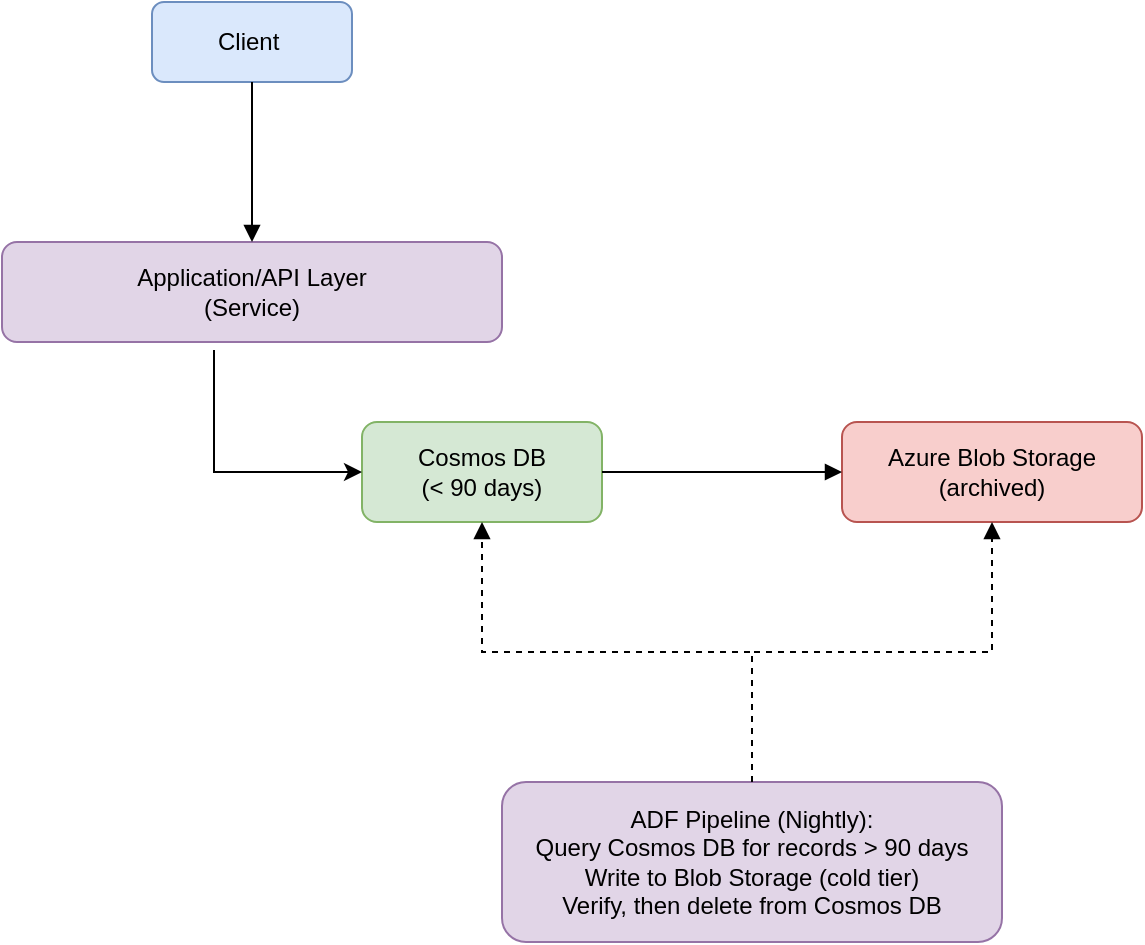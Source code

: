 <mxfile version="28.0.4">
  <diagram name="Azure Billing Architecture" id="pSsBcbX-CROOirbiUkXo">
    <mxGraphModel dx="864" dy="474" grid="1" gridSize="10" guides="1" tooltips="1" connect="1" arrows="1" fold="1" page="1" pageScale="1" pageWidth="850" pageHeight="1100" math="0" shadow="0">
      <root>
        <mxCell id="0" />
        <mxCell id="1" parent="0" />
        <mxCell id="ikuJZRPBQpnWAtw_iCJe-1" value="Client&amp;nbsp;" style="rounded=1;whiteSpace=wrap;html=1;fillColor=#dae8fc;strokeColor=#6c8ebf;" vertex="1" parent="1">
          <mxGeometry x="135" y="20" width="100" height="40" as="geometry" />
        </mxCell>
        <mxCell id="ikuJZRPBQpnWAtw_iCJe-2" value="Application/API Layer&lt;br&gt;(Service)" style="rounded=1;whiteSpace=wrap;html=1;fillColor=#e1d5e7;strokeColor=#9673a6;" vertex="1" parent="1">
          <mxGeometry x="60" y="140" width="250" height="50" as="geometry" />
        </mxCell>
        <mxCell id="ikuJZRPBQpnWAtw_iCJe-4" value="Cosmos DB&#xa;(&lt; 90 days)" style="rounded=1;whiteSpace=wrap;html=1;fillColor=#d5e8d4;strokeColor=#82b366;" vertex="1" parent="1">
          <mxGeometry x="240" y="230" width="120" height="50" as="geometry" />
        </mxCell>
        <mxCell id="ikuJZRPBQpnWAtw_iCJe-5" value="Azure Blob Storage&#xa;(archived)" style="rounded=1;whiteSpace=wrap;html=1;fillColor=#f8cecc;strokeColor=#b85450;" vertex="1" parent="1">
          <mxGeometry x="480" y="230" width="150" height="50" as="geometry" />
        </mxCell>
        <mxCell id="ikuJZRPBQpnWAtw_iCJe-7" value="ADF Pipeline (Nightly):&lt;br&gt;Query Cosmos DB for records &amp;gt; 90 days&lt;br&gt;Write to Blob Storage (cold tier)&lt;br&gt;Verify, then delete from Cosmos DB" style="rounded=1;whiteSpace=wrap;html=1;fillColor=#e1d5e7;strokeColor=#9673a6;" vertex="1" parent="1">
          <mxGeometry x="310" y="410" width="250" height="80" as="geometry" />
        </mxCell>
        <mxCell id="ikuJZRPBQpnWAtw_iCJe-8" style="edgeStyle=orthogonalEdgeStyle;rounded=0;orthogonalLoop=1;jettySize=auto;html=1;endArrow=block;endFill=1;" edge="1" parent="1" source="ikuJZRPBQpnWAtw_iCJe-1" target="ikuJZRPBQpnWAtw_iCJe-2">
          <mxGeometry relative="1" as="geometry" />
        </mxCell>
        <mxCell id="ikuJZRPBQpnWAtw_iCJe-12" style="edgeStyle=orthogonalEdgeStyle;rounded=0;orthogonalLoop=1;jettySize=auto;html=1;endArrow=block;endFill=1;" edge="1" parent="1" source="ikuJZRPBQpnWAtw_iCJe-4" target="ikuJZRPBQpnWAtw_iCJe-5">
          <mxGeometry relative="1" as="geometry" />
        </mxCell>
        <mxCell id="ikuJZRPBQpnWAtw_iCJe-15" style="edgeStyle=orthogonalEdgeStyle;rounded=0;orthogonalLoop=1;jettySize=auto;html=1;endArrow=block;endFill=1;dashed=1;" edge="1" parent="1" source="ikuJZRPBQpnWAtw_iCJe-7" target="ikuJZRPBQpnWAtw_iCJe-5">
          <mxGeometry relative="1" as="geometry" />
        </mxCell>
        <mxCell id="ikuJZRPBQpnWAtw_iCJe-16" style="edgeStyle=orthogonalEdgeStyle;rounded=0;orthogonalLoop=1;jettySize=auto;html=1;endArrow=block;endFill=1;dashed=1;" edge="1" parent="1" source="ikuJZRPBQpnWAtw_iCJe-7" target="ikuJZRPBQpnWAtw_iCJe-4">
          <mxGeometry relative="1" as="geometry" />
        </mxCell>
        <mxCell id="ikuJZRPBQpnWAtw_iCJe-17" value="" style="endArrow=classic;html=1;rounded=0;exitX=0.424;exitY=1.08;exitDx=0;exitDy=0;exitPerimeter=0;entryX=0;entryY=0.5;entryDx=0;entryDy=0;" edge="1" parent="1" source="ikuJZRPBQpnWAtw_iCJe-2" target="ikuJZRPBQpnWAtw_iCJe-4">
          <mxGeometry width="50" height="50" relative="1" as="geometry">
            <mxPoint x="400" y="170" as="sourcePoint" />
            <mxPoint x="450" y="120" as="targetPoint" />
            <Array as="points">
              <mxPoint x="166" y="255" />
            </Array>
          </mxGeometry>
        </mxCell>
      </root>
    </mxGraphModel>
  </diagram>
</mxfile>
